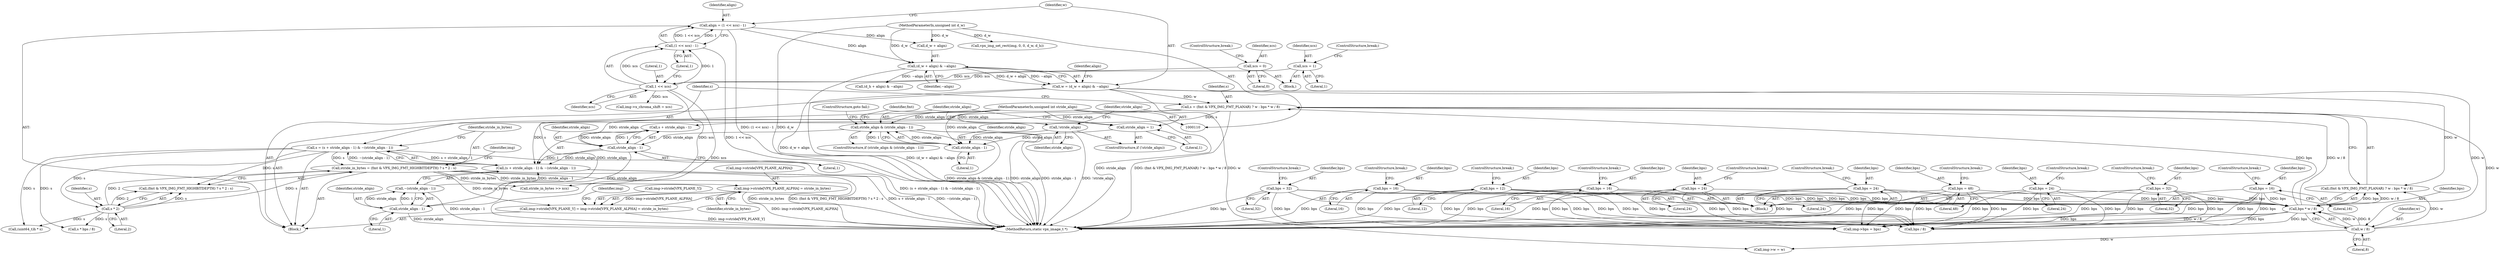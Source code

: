digraph "0_Android_55cd1dd7c8d0a3de907d22e0f12718733f4e41d9@pointer" {
"1000454" [label="(Call,img->stride[VPX_PLANE_ALPHA] = stride_in_bytes)"];
"1000311" [label="(Call,stride_in_bytes = (fmt & VPX_IMG_FMT_HIGHBITDEPTH) ? s * 2 : s)"];
"1000317" [label="(Call,s * 2)"];
"1000299" [label="(Call,s = (s + stride_align - 1) & ~(stride_align - 1))"];
"1000301" [label="(Call,(s + stride_align - 1) & ~(stride_align - 1))"];
"1000287" [label="(Call,s = (fmt & VPX_IMG_FMT_PLANAR) ? w : bps * w / 8)"];
"1000266" [label="(Call,w = (d_w + align) & ~align)"];
"1000268" [label="(Call,(d_w + align) & ~align)"];
"1000113" [label="(MethodParameterIn,unsigned int d_w)"];
"1000259" [label="(Call,align = (1 << xcs) - 1)"];
"1000261" [label="(Call,(1 << xcs) - 1)"];
"1000262" [label="(Call,1 << xcs)"];
"1000236" [label="(Call,xcs = 0)"];
"1000231" [label="(Call,xcs = 1)"];
"1000296" [label="(Call,w / 8)"];
"1000294" [label="(Call,bps * w / 8)"];
"1000177" [label="(Call,bps = 16)"];
"1000185" [label="(Call,bps = 12)"];
"1000166" [label="(Call,bps = 24)"];
"1000217" [label="(Call,bps = 16)"];
"1000207" [label="(Call,bps = 32)"];
"1000196" [label="(Call,bps = 24)"];
"1000212" [label="(Call,bps = 48)"];
"1000201" [label="(Call,bps = 24)"];
"1000160" [label="(Call,bps = 32)"];
"1000191" [label="(Call,bps = 16)"];
"1000304" [label="(Call,stride_align - 1)"];
"1000147" [label="(Call,stride_align & (stride_align - 1))"];
"1000149" [label="(Call,stride_align - 1)"];
"1000141" [label="(Call,!stride_align)"];
"1000116" [label="(MethodParameterIn,unsigned int stride_align)"];
"1000143" [label="(Call,stride_align = 1)"];
"1000307" [label="(Call,~(stride_align - 1))"];
"1000308" [label="(Call,stride_align - 1)"];
"1000448" [label="(Call,img->stride[VPX_PLANE_Y] = img->stride[VPX_PLANE_ALPHA] = stride_in_bytes)"];
"1000166" [label="(Call,bps = 24)"];
"1000219" [label="(Literal,16)"];
"1000272" [label="(Identifier,~align)"];
"1000203" [label="(Literal,24)"];
"1000162" [label="(Literal,32)"];
"1000168" [label="(Literal,24)"];
"1000218" [label="(Identifier,bps)"];
"1000214" [label="(Literal,48)"];
"1000263" [label="(Literal,1)"];
"1000304" [label="(Call,stride_align - 1)"];
"1000262" [label="(Call,1 << xcs)"];
"1000217" [label="(Call,bps = 16)"];
"1000113" [label="(MethodParameterIn,unsigned int d_w)"];
"1000192" [label="(Identifier,bps)"];
"1000374" [label="(Call,(uint64_t)h * s)"];
"1000194" [label="(ControlStructure,break;)"];
"1000169" [label="(ControlStructure,break;)"];
"1000313" [label="(Call,(fmt & VPX_IMG_FMT_HIGHBITDEPTH) ? s * 2 : s)"];
"1000311" [label="(Call,stride_in_bytes = (fmt & VPX_IMG_FMT_HIGHBITDEPTH) ? s * 2 : s)"];
"1000118" [label="(Block,)"];
"1000491" [label="(MethodReturn,static vpx_image_t *)"];
"1000238" [label="(Literal,0)"];
"1000209" [label="(Literal,32)"];
"1000323" [label="(Identifier,img)"];
"1000296" [label="(Call,w / 8)"];
"1000178" [label="(Identifier,bps)"];
"1000167" [label="(Identifier,bps)"];
"1000180" [label="(ControlStructure,break;)"];
"1000141" [label="(Call,!stride_align)"];
"1000307" [label="(Call,~(stride_align - 1))"];
"1000460" [label="(Identifier,stride_in_bytes)"];
"1000260" [label="(Identifier,align)"];
"1000234" [label="(ControlStructure,break;)"];
"1000191" [label="(Call,bps = 16)"];
"1000308" [label="(Call,stride_align - 1)"];
"1000197" [label="(Identifier,bps)"];
"1000268" [label="(Call,(d_w + align) & ~align)"];
"1000187" [label="(Literal,12)"];
"1000177" [label="(Call,bps = 16)"];
"1000212" [label="(Call,bps = 48)"];
"1000146" [label="(ControlStructure,if (stride_align & (stride_align - 1)))"];
"1000294" [label="(Call,bps * w / 8)"];
"1000443" [label="(Call,img->bps = bps)"];
"1000464" [label="(Identifier,img)"];
"1000287" [label="(Call,s = (fmt & VPX_IMG_FMT_PLANAR) ? w : bps * w / 8)"];
"1000259" [label="(Call,align = (1 << xcs) - 1)"];
"1000208" [label="(Identifier,bps)"];
"1000161" [label="(Identifier,bps)"];
"1000220" [label="(ControlStructure,break;)"];
"1000140" [label="(ControlStructure,if (!stride_align))"];
"1000148" [label="(Identifier,stride_align)"];
"1000237" [label="(Identifier,xcs)"];
"1000261" [label="(Call,(1 << xcs) - 1)"];
"1000155" [label="(Block,)"];
"1000282" [label="(Call,(d_h + align) & ~align)"];
"1000207" [label="(Call,bps = 32)"];
"1000264" [label="(Identifier,xcs)"];
"1000433" [label="(Call,img->x_chroma_shift = xcs)"];
"1000473" [label="(Call,stride_in_bytes >> xcs)"];
"1000143" [label="(Call,stride_align = 1)"];
"1000295" [label="(Identifier,bps)"];
"1000116" [label="(MethodParameterIn,unsigned int stride_align)"];
"1000186" [label="(Identifier,bps)"];
"1000302" [label="(Call,s + stride_align - 1)"];
"1000297" [label="(Identifier,w)"];
"1000454" [label="(Call,img->stride[VPX_PLANE_ALPHA] = stride_in_bytes)"];
"1000300" [label="(Identifier,s)"];
"1000154" [label="(Identifier,fmt)"];
"1000149" [label="(Call,stride_align - 1)"];
"1000210" [label="(ControlStructure,break;)"];
"1000239" [label="(ControlStructure,break;)"];
"1000142" [label="(Identifier,stride_align)"];
"1000299" [label="(Call,s = (s + stride_align - 1) & ~(stride_align - 1))"];
"1000309" [label="(Identifier,stride_align)"];
"1000266" [label="(Call,w = (d_w + align) & ~align)"];
"1000305" [label="(Identifier,stride_align)"];
"1000301" [label="(Call,(s + stride_align - 1) & ~(stride_align - 1))"];
"1000369" [label="(Call,s * bps / 8)"];
"1000150" [label="(Identifier,stride_align)"];
"1000151" [label="(Literal,1)"];
"1000179" [label="(Literal,16)"];
"1000318" [label="(Identifier,s)"];
"1000449" [label="(Call,img->stride[VPX_PLANE_Y])"];
"1000201" [label="(Call,bps = 24)"];
"1000160" [label="(Call,bps = 32)"];
"1000196" [label="(Call,bps = 24)"];
"1000288" [label="(Identifier,s)"];
"1000199" [label="(ControlStructure,break;)"];
"1000204" [label="(ControlStructure,break;)"];
"1000236" [label="(Call,xcs = 0)"];
"1000231" [label="(Call,xcs = 1)"];
"1000223" [label="(Block,)"];
"1000215" [label="(ControlStructure,break;)"];
"1000317" [label="(Call,s * 2)"];
"1000185" [label="(Call,bps = 12)"];
"1000312" [label="(Identifier,stride_in_bytes)"];
"1000147" [label="(Call,stride_align & (stride_align - 1))"];
"1000193" [label="(Literal,16)"];
"1000188" [label="(ControlStructure,break;)"];
"1000145" [label="(Literal,1)"];
"1000306" [label="(Literal,1)"];
"1000144" [label="(Identifier,stride_align)"];
"1000448" [label="(Call,img->stride[VPX_PLANE_Y] = img->stride[VPX_PLANE_ALPHA] = stride_in_bytes)"];
"1000233" [label="(Literal,1)"];
"1000202" [label="(Identifier,bps)"];
"1000163" [label="(ControlStructure,break;)"];
"1000478" [label="(Call,vpx_img_set_rect(img, 0, 0, d_w, d_h))"];
"1000289" [label="(Call,(fmt & VPX_IMG_FMT_PLANAR) ? w : bps * w / 8)"];
"1000213" [label="(Identifier,bps)"];
"1000455" [label="(Call,img->stride[VPX_PLANE_ALPHA])"];
"1000232" [label="(Identifier,xcs)"];
"1000371" [label="(Call,bps / 8)"];
"1000267" [label="(Identifier,w)"];
"1000310" [label="(Literal,1)"];
"1000269" [label="(Call,d_w + align)"];
"1000274" [label="(Identifier,align)"];
"1000423" [label="(Call,img->w = w)"];
"1000298" [label="(Literal,8)"];
"1000152" [label="(ControlStructure,goto fail;)"];
"1000265" [label="(Literal,1)"];
"1000198" [label="(Literal,24)"];
"1000319" [label="(Literal,2)"];
"1000454" -> "1000448"  [label="AST: "];
"1000454" -> "1000460"  [label="CFG: "];
"1000455" -> "1000454"  [label="AST: "];
"1000460" -> "1000454"  [label="AST: "];
"1000448" -> "1000454"  [label="CFG: "];
"1000454" -> "1000491"  [label="DDG: img->stride[VPX_PLANE_ALPHA]"];
"1000454" -> "1000448"  [label="DDG: img->stride[VPX_PLANE_ALPHA]"];
"1000311" -> "1000454"  [label="DDG: stride_in_bytes"];
"1000311" -> "1000118"  [label="AST: "];
"1000311" -> "1000313"  [label="CFG: "];
"1000312" -> "1000311"  [label="AST: "];
"1000313" -> "1000311"  [label="AST: "];
"1000323" -> "1000311"  [label="CFG: "];
"1000311" -> "1000491"  [label="DDG: stride_in_bytes"];
"1000311" -> "1000491"  [label="DDG: (fmt & VPX_IMG_FMT_HIGHBITDEPTH) ? s * 2 : s"];
"1000317" -> "1000311"  [label="DDG: s"];
"1000317" -> "1000311"  [label="DDG: 2"];
"1000299" -> "1000311"  [label="DDG: s"];
"1000311" -> "1000448"  [label="DDG: stride_in_bytes"];
"1000311" -> "1000473"  [label="DDG: stride_in_bytes"];
"1000317" -> "1000313"  [label="AST: "];
"1000317" -> "1000319"  [label="CFG: "];
"1000318" -> "1000317"  [label="AST: "];
"1000319" -> "1000317"  [label="AST: "];
"1000313" -> "1000317"  [label="CFG: "];
"1000317" -> "1000313"  [label="DDG: s"];
"1000317" -> "1000313"  [label="DDG: 2"];
"1000299" -> "1000317"  [label="DDG: s"];
"1000317" -> "1000369"  [label="DDG: s"];
"1000317" -> "1000374"  [label="DDG: s"];
"1000299" -> "1000118"  [label="AST: "];
"1000299" -> "1000301"  [label="CFG: "];
"1000300" -> "1000299"  [label="AST: "];
"1000301" -> "1000299"  [label="AST: "];
"1000312" -> "1000299"  [label="CFG: "];
"1000299" -> "1000491"  [label="DDG: (s + stride_align - 1) & ~(stride_align - 1)"];
"1000301" -> "1000299"  [label="DDG: s + stride_align - 1"];
"1000301" -> "1000299"  [label="DDG: ~(stride_align - 1)"];
"1000299" -> "1000313"  [label="DDG: s"];
"1000299" -> "1000369"  [label="DDG: s"];
"1000299" -> "1000374"  [label="DDG: s"];
"1000301" -> "1000307"  [label="CFG: "];
"1000302" -> "1000301"  [label="AST: "];
"1000307" -> "1000301"  [label="AST: "];
"1000301" -> "1000491"  [label="DDG: ~(stride_align - 1)"];
"1000301" -> "1000491"  [label="DDG: s + stride_align - 1"];
"1000287" -> "1000301"  [label="DDG: s"];
"1000304" -> "1000301"  [label="DDG: stride_align"];
"1000304" -> "1000301"  [label="DDG: 1"];
"1000307" -> "1000301"  [label="DDG: stride_align - 1"];
"1000287" -> "1000118"  [label="AST: "];
"1000287" -> "1000289"  [label="CFG: "];
"1000288" -> "1000287"  [label="AST: "];
"1000289" -> "1000287"  [label="AST: "];
"1000300" -> "1000287"  [label="CFG: "];
"1000287" -> "1000491"  [label="DDG: (fmt & VPX_IMG_FMT_PLANAR) ? w : bps * w / 8"];
"1000266" -> "1000287"  [label="DDG: w"];
"1000296" -> "1000287"  [label="DDG: w"];
"1000294" -> "1000287"  [label="DDG: bps"];
"1000294" -> "1000287"  [label="DDG: w / 8"];
"1000287" -> "1000302"  [label="DDG: s"];
"1000266" -> "1000118"  [label="AST: "];
"1000266" -> "1000268"  [label="CFG: "];
"1000267" -> "1000266"  [label="AST: "];
"1000268" -> "1000266"  [label="AST: "];
"1000274" -> "1000266"  [label="CFG: "];
"1000266" -> "1000491"  [label="DDG: (d_w + align) & ~align"];
"1000268" -> "1000266"  [label="DDG: d_w + align"];
"1000268" -> "1000266"  [label="DDG: ~align"];
"1000266" -> "1000289"  [label="DDG: w"];
"1000266" -> "1000296"  [label="DDG: w"];
"1000266" -> "1000423"  [label="DDG: w"];
"1000268" -> "1000272"  [label="CFG: "];
"1000269" -> "1000268"  [label="AST: "];
"1000272" -> "1000268"  [label="AST: "];
"1000268" -> "1000491"  [label="DDG: d_w + align"];
"1000113" -> "1000268"  [label="DDG: d_w"];
"1000259" -> "1000268"  [label="DDG: align"];
"1000268" -> "1000282"  [label="DDG: ~align"];
"1000113" -> "1000110"  [label="AST: "];
"1000113" -> "1000491"  [label="DDG: d_w"];
"1000113" -> "1000269"  [label="DDG: d_w"];
"1000113" -> "1000478"  [label="DDG: d_w"];
"1000259" -> "1000118"  [label="AST: "];
"1000259" -> "1000261"  [label="CFG: "];
"1000260" -> "1000259"  [label="AST: "];
"1000261" -> "1000259"  [label="AST: "];
"1000267" -> "1000259"  [label="CFG: "];
"1000259" -> "1000491"  [label="DDG: (1 << xcs) - 1"];
"1000261" -> "1000259"  [label="DDG: 1 << xcs"];
"1000261" -> "1000259"  [label="DDG: 1"];
"1000259" -> "1000269"  [label="DDG: align"];
"1000261" -> "1000265"  [label="CFG: "];
"1000262" -> "1000261"  [label="AST: "];
"1000265" -> "1000261"  [label="AST: "];
"1000261" -> "1000491"  [label="DDG: 1 << xcs"];
"1000262" -> "1000261"  [label="DDG: 1"];
"1000262" -> "1000261"  [label="DDG: xcs"];
"1000262" -> "1000264"  [label="CFG: "];
"1000263" -> "1000262"  [label="AST: "];
"1000264" -> "1000262"  [label="AST: "];
"1000265" -> "1000262"  [label="CFG: "];
"1000262" -> "1000491"  [label="DDG: xcs"];
"1000236" -> "1000262"  [label="DDG: xcs"];
"1000231" -> "1000262"  [label="DDG: xcs"];
"1000262" -> "1000433"  [label="DDG: xcs"];
"1000262" -> "1000473"  [label="DDG: xcs"];
"1000236" -> "1000223"  [label="AST: "];
"1000236" -> "1000238"  [label="CFG: "];
"1000237" -> "1000236"  [label="AST: "];
"1000238" -> "1000236"  [label="AST: "];
"1000239" -> "1000236"  [label="CFG: "];
"1000231" -> "1000223"  [label="AST: "];
"1000231" -> "1000233"  [label="CFG: "];
"1000232" -> "1000231"  [label="AST: "];
"1000233" -> "1000231"  [label="AST: "];
"1000234" -> "1000231"  [label="CFG: "];
"1000296" -> "1000294"  [label="AST: "];
"1000296" -> "1000298"  [label="CFG: "];
"1000297" -> "1000296"  [label="AST: "];
"1000298" -> "1000296"  [label="AST: "];
"1000294" -> "1000296"  [label="CFG: "];
"1000296" -> "1000289"  [label="DDG: w"];
"1000296" -> "1000294"  [label="DDG: w"];
"1000296" -> "1000294"  [label="DDG: 8"];
"1000296" -> "1000423"  [label="DDG: w"];
"1000294" -> "1000289"  [label="AST: "];
"1000295" -> "1000294"  [label="AST: "];
"1000289" -> "1000294"  [label="CFG: "];
"1000294" -> "1000491"  [label="DDG: w / 8"];
"1000294" -> "1000491"  [label="DDG: bps"];
"1000294" -> "1000289"  [label="DDG: bps"];
"1000294" -> "1000289"  [label="DDG: w / 8"];
"1000177" -> "1000294"  [label="DDG: bps"];
"1000185" -> "1000294"  [label="DDG: bps"];
"1000166" -> "1000294"  [label="DDG: bps"];
"1000217" -> "1000294"  [label="DDG: bps"];
"1000207" -> "1000294"  [label="DDG: bps"];
"1000196" -> "1000294"  [label="DDG: bps"];
"1000212" -> "1000294"  [label="DDG: bps"];
"1000201" -> "1000294"  [label="DDG: bps"];
"1000160" -> "1000294"  [label="DDG: bps"];
"1000191" -> "1000294"  [label="DDG: bps"];
"1000294" -> "1000371"  [label="DDG: bps"];
"1000294" -> "1000443"  [label="DDG: bps"];
"1000177" -> "1000155"  [label="AST: "];
"1000177" -> "1000179"  [label="CFG: "];
"1000178" -> "1000177"  [label="AST: "];
"1000179" -> "1000177"  [label="AST: "];
"1000180" -> "1000177"  [label="CFG: "];
"1000177" -> "1000491"  [label="DDG: bps"];
"1000177" -> "1000371"  [label="DDG: bps"];
"1000177" -> "1000443"  [label="DDG: bps"];
"1000185" -> "1000155"  [label="AST: "];
"1000185" -> "1000187"  [label="CFG: "];
"1000186" -> "1000185"  [label="AST: "];
"1000187" -> "1000185"  [label="AST: "];
"1000188" -> "1000185"  [label="CFG: "];
"1000185" -> "1000491"  [label="DDG: bps"];
"1000185" -> "1000371"  [label="DDG: bps"];
"1000185" -> "1000443"  [label="DDG: bps"];
"1000166" -> "1000155"  [label="AST: "];
"1000166" -> "1000168"  [label="CFG: "];
"1000167" -> "1000166"  [label="AST: "];
"1000168" -> "1000166"  [label="AST: "];
"1000169" -> "1000166"  [label="CFG: "];
"1000166" -> "1000491"  [label="DDG: bps"];
"1000166" -> "1000371"  [label="DDG: bps"];
"1000166" -> "1000443"  [label="DDG: bps"];
"1000217" -> "1000155"  [label="AST: "];
"1000217" -> "1000219"  [label="CFG: "];
"1000218" -> "1000217"  [label="AST: "];
"1000219" -> "1000217"  [label="AST: "];
"1000220" -> "1000217"  [label="CFG: "];
"1000217" -> "1000491"  [label="DDG: bps"];
"1000217" -> "1000371"  [label="DDG: bps"];
"1000217" -> "1000443"  [label="DDG: bps"];
"1000207" -> "1000155"  [label="AST: "];
"1000207" -> "1000209"  [label="CFG: "];
"1000208" -> "1000207"  [label="AST: "];
"1000209" -> "1000207"  [label="AST: "];
"1000210" -> "1000207"  [label="CFG: "];
"1000207" -> "1000491"  [label="DDG: bps"];
"1000207" -> "1000371"  [label="DDG: bps"];
"1000207" -> "1000443"  [label="DDG: bps"];
"1000196" -> "1000155"  [label="AST: "];
"1000196" -> "1000198"  [label="CFG: "];
"1000197" -> "1000196"  [label="AST: "];
"1000198" -> "1000196"  [label="AST: "];
"1000199" -> "1000196"  [label="CFG: "];
"1000196" -> "1000491"  [label="DDG: bps"];
"1000196" -> "1000371"  [label="DDG: bps"];
"1000196" -> "1000443"  [label="DDG: bps"];
"1000212" -> "1000155"  [label="AST: "];
"1000212" -> "1000214"  [label="CFG: "];
"1000213" -> "1000212"  [label="AST: "];
"1000214" -> "1000212"  [label="AST: "];
"1000215" -> "1000212"  [label="CFG: "];
"1000212" -> "1000491"  [label="DDG: bps"];
"1000212" -> "1000371"  [label="DDG: bps"];
"1000212" -> "1000443"  [label="DDG: bps"];
"1000201" -> "1000155"  [label="AST: "];
"1000201" -> "1000203"  [label="CFG: "];
"1000202" -> "1000201"  [label="AST: "];
"1000203" -> "1000201"  [label="AST: "];
"1000204" -> "1000201"  [label="CFG: "];
"1000201" -> "1000491"  [label="DDG: bps"];
"1000201" -> "1000371"  [label="DDG: bps"];
"1000201" -> "1000443"  [label="DDG: bps"];
"1000160" -> "1000155"  [label="AST: "];
"1000160" -> "1000162"  [label="CFG: "];
"1000161" -> "1000160"  [label="AST: "];
"1000162" -> "1000160"  [label="AST: "];
"1000163" -> "1000160"  [label="CFG: "];
"1000160" -> "1000491"  [label="DDG: bps"];
"1000160" -> "1000371"  [label="DDG: bps"];
"1000160" -> "1000443"  [label="DDG: bps"];
"1000191" -> "1000155"  [label="AST: "];
"1000191" -> "1000193"  [label="CFG: "];
"1000192" -> "1000191"  [label="AST: "];
"1000193" -> "1000191"  [label="AST: "];
"1000194" -> "1000191"  [label="CFG: "];
"1000191" -> "1000491"  [label="DDG: bps"];
"1000191" -> "1000371"  [label="DDG: bps"];
"1000191" -> "1000443"  [label="DDG: bps"];
"1000304" -> "1000302"  [label="AST: "];
"1000304" -> "1000306"  [label="CFG: "];
"1000305" -> "1000304"  [label="AST: "];
"1000306" -> "1000304"  [label="AST: "];
"1000302" -> "1000304"  [label="CFG: "];
"1000304" -> "1000302"  [label="DDG: stride_align"];
"1000304" -> "1000302"  [label="DDG: 1"];
"1000147" -> "1000304"  [label="DDG: stride_align"];
"1000116" -> "1000304"  [label="DDG: stride_align"];
"1000304" -> "1000308"  [label="DDG: stride_align"];
"1000147" -> "1000146"  [label="AST: "];
"1000147" -> "1000149"  [label="CFG: "];
"1000148" -> "1000147"  [label="AST: "];
"1000149" -> "1000147"  [label="AST: "];
"1000152" -> "1000147"  [label="CFG: "];
"1000154" -> "1000147"  [label="CFG: "];
"1000147" -> "1000491"  [label="DDG: stride_align"];
"1000147" -> "1000491"  [label="DDG: stride_align - 1"];
"1000147" -> "1000491"  [label="DDG: stride_align & (stride_align - 1)"];
"1000149" -> "1000147"  [label="DDG: stride_align"];
"1000149" -> "1000147"  [label="DDG: 1"];
"1000116" -> "1000147"  [label="DDG: stride_align"];
"1000149" -> "1000151"  [label="CFG: "];
"1000150" -> "1000149"  [label="AST: "];
"1000151" -> "1000149"  [label="AST: "];
"1000141" -> "1000149"  [label="DDG: stride_align"];
"1000143" -> "1000149"  [label="DDG: stride_align"];
"1000116" -> "1000149"  [label="DDG: stride_align"];
"1000141" -> "1000140"  [label="AST: "];
"1000141" -> "1000142"  [label="CFG: "];
"1000142" -> "1000141"  [label="AST: "];
"1000144" -> "1000141"  [label="CFG: "];
"1000148" -> "1000141"  [label="CFG: "];
"1000141" -> "1000491"  [label="DDG: !stride_align"];
"1000116" -> "1000141"  [label="DDG: stride_align"];
"1000116" -> "1000110"  [label="AST: "];
"1000116" -> "1000491"  [label="DDG: stride_align"];
"1000116" -> "1000143"  [label="DDG: stride_align"];
"1000116" -> "1000308"  [label="DDG: stride_align"];
"1000143" -> "1000140"  [label="AST: "];
"1000143" -> "1000145"  [label="CFG: "];
"1000144" -> "1000143"  [label="AST: "];
"1000145" -> "1000143"  [label="AST: "];
"1000148" -> "1000143"  [label="CFG: "];
"1000307" -> "1000308"  [label="CFG: "];
"1000308" -> "1000307"  [label="AST: "];
"1000307" -> "1000491"  [label="DDG: stride_align - 1"];
"1000308" -> "1000307"  [label="DDG: stride_align"];
"1000308" -> "1000307"  [label="DDG: 1"];
"1000308" -> "1000310"  [label="CFG: "];
"1000309" -> "1000308"  [label="AST: "];
"1000310" -> "1000308"  [label="AST: "];
"1000308" -> "1000491"  [label="DDG: stride_align"];
"1000448" -> "1000118"  [label="AST: "];
"1000449" -> "1000448"  [label="AST: "];
"1000464" -> "1000448"  [label="CFG: "];
"1000448" -> "1000491"  [label="DDG: img->stride[VPX_PLANE_Y]"];
}
